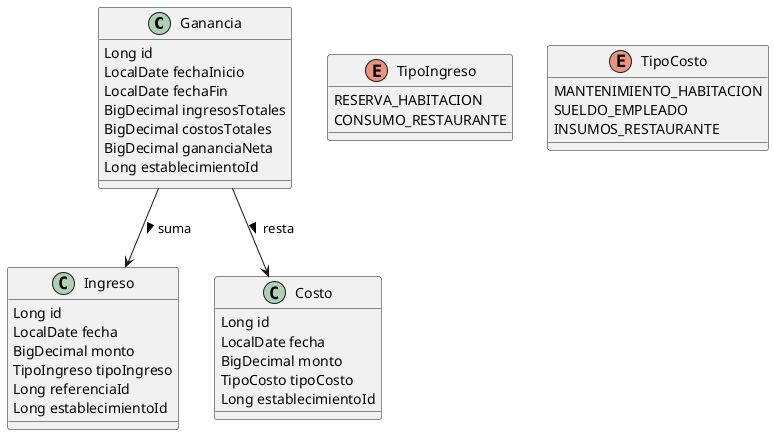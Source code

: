 @startuml
class Ganancia {
  Long id
  LocalDate fechaInicio
  LocalDate fechaFin
  BigDecimal ingresosTotales
  BigDecimal costosTotales
  BigDecimal gananciaNeta
  Long establecimientoId  
}

class Ingreso {
  Long id
  LocalDate fecha
  BigDecimal monto
  TipoIngreso tipoIngreso
  Long referenciaId  
  Long establecimientoId 
}

class Costo {
  Long id
  LocalDate fecha
  BigDecimal monto
  TipoCosto tipoCosto
  Long establecimientoId 
}

enum TipoIngreso {
  RESERVA_HABITACION
  CONSUMO_RESTAURANTE
}

enum TipoCosto {
  MANTENIMIENTO_HABITACION
  SUELDO_EMPLEADO
  INSUMOS_RESTAURANTE
}

Ganancia --> Ingreso : suma >
Ganancia --> Costo : resta >
@enduml
